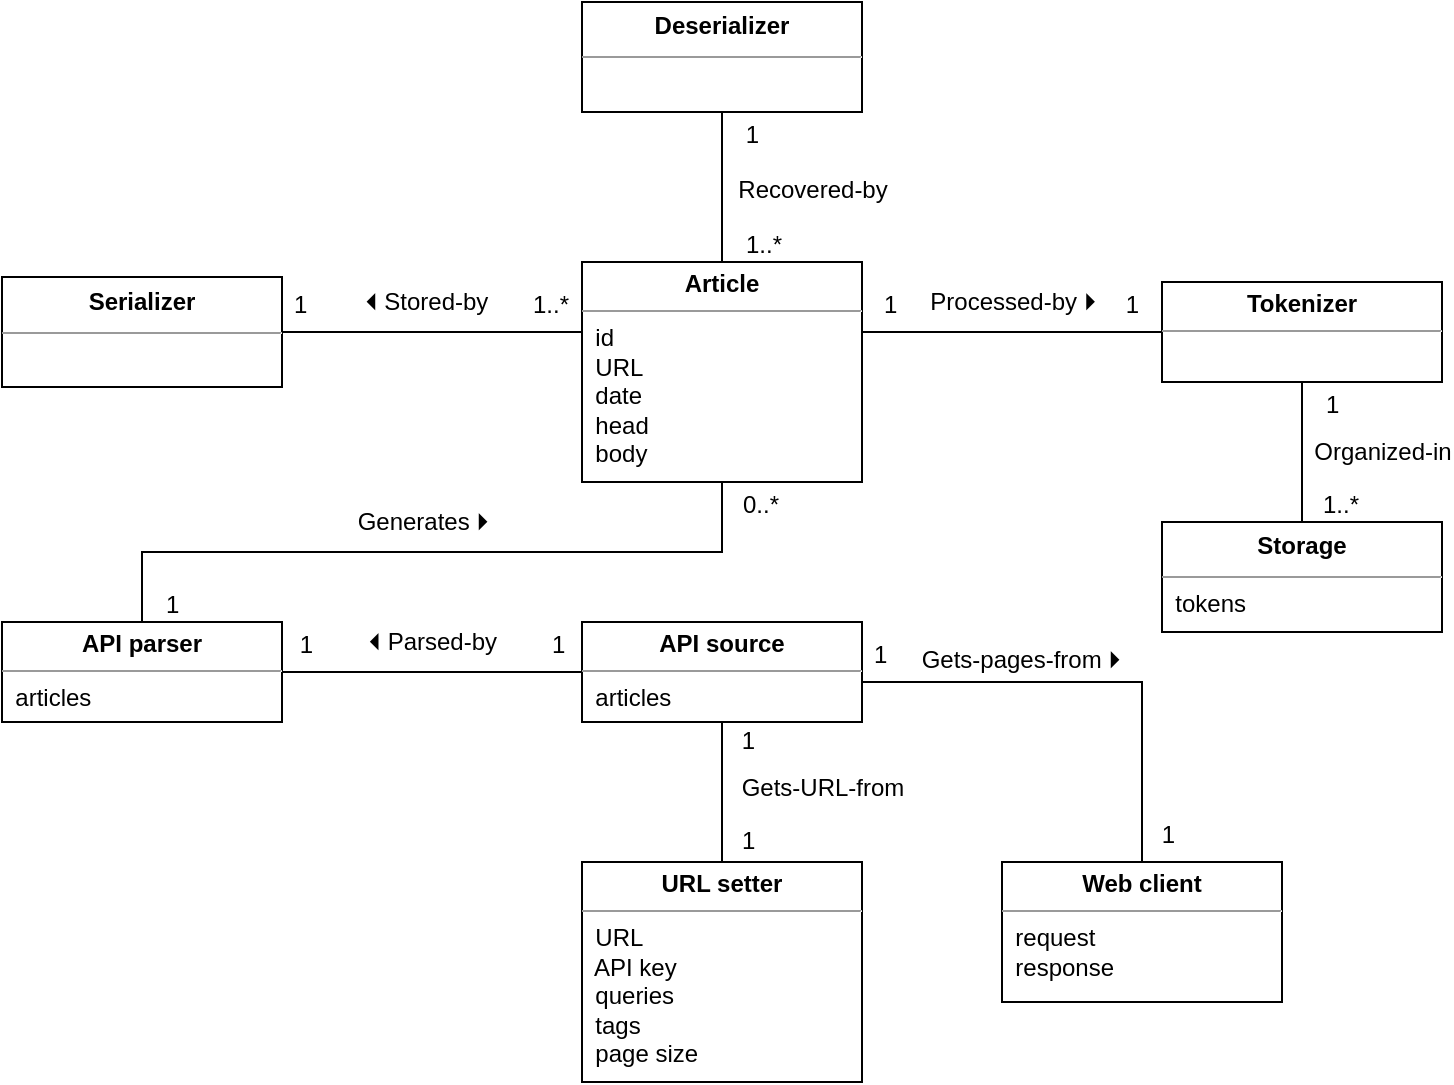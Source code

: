 <mxfile version="21.3.7" type="device">
  <diagram id="zXryU9Ss0ixBQiL7pqN2" name="API">
    <mxGraphModel dx="1026" dy="663" grid="1" gridSize="10" guides="1" tooltips="1" connect="1" arrows="1" fold="1" page="1" pageScale="1" pageWidth="1169" pageHeight="827" math="0" shadow="0">
      <root>
        <mxCell id="0" />
        <mxCell id="1" parent="0" />
        <mxCell id="TVb--6SkpUj4nBwkmtgs-1" value="&lt;p style=&quot;margin: 4px 0px 0px; text-align: center; line-height: 120%;&quot;&gt;&lt;b&gt;Article&lt;/b&gt;&lt;/p&gt;&lt;hr size=&quot;1&quot;&gt;&amp;nbsp; id&lt;br&gt;&amp;nbsp; URL&lt;br&gt;&amp;nbsp; date&lt;br&gt;&amp;nbsp; head&lt;br&gt;&amp;nbsp; body" style="verticalAlign=top;align=left;overflow=fill;fontSize=12;fontFamily=Helvetica;html=1;whiteSpace=wrap;" parent="1" vertex="1">
          <mxGeometry x="360" y="160" width="140" height="110" as="geometry" />
        </mxCell>
        <mxCell id="TVb--6SkpUj4nBwkmtgs-7" value="&lt;p style=&quot;margin: 4px 0px 0px; text-align: center; line-height: 120%;&quot;&gt;&lt;b&gt;API source&lt;/b&gt;&lt;/p&gt;&lt;hr size=&quot;1&quot;&gt;&amp;nbsp; articles" style="verticalAlign=top;align=left;overflow=fill;fontSize=12;fontFamily=Helvetica;html=1;whiteSpace=wrap;" parent="1" vertex="1">
          <mxGeometry x="360" y="340" width="140" height="50" as="geometry" />
        </mxCell>
        <mxCell id="TVb--6SkpUj4nBwkmtgs-8" value="&lt;p style=&quot;margin: 4px 0px 0px; text-align: center; line-height: 120%;&quot;&gt;&lt;b&gt;API parser&lt;/b&gt;&lt;/p&gt;&lt;hr size=&quot;1&quot;&gt;&amp;nbsp; articles" style="verticalAlign=top;align=left;overflow=fill;fontSize=12;fontFamily=Helvetica;html=1;whiteSpace=wrap;" parent="1" vertex="1">
          <mxGeometry x="70" y="340" width="140" height="50" as="geometry" />
        </mxCell>
        <mxCell id="TVb--6SkpUj4nBwkmtgs-9" value="" style="endArrow=none;shadow=0;strokeWidth=1;rounded=0;endFill=0;edgeStyle=elbowEdgeStyle;elbow=vertical;" parent="1" source="TVb--6SkpUj4nBwkmtgs-8" target="TVb--6SkpUj4nBwkmtgs-1" edge="1">
          <mxGeometry x="0.5" y="41" relative="1" as="geometry">
            <mxPoint x="555" y="390" as="sourcePoint" />
            <mxPoint x="555" y="270" as="targetPoint" />
            <mxPoint x="-40" y="32" as="offset" />
          </mxGeometry>
        </mxCell>
        <mxCell id="TVb--6SkpUj4nBwkmtgs-10" value="1" style="resizable=0;align=left;verticalAlign=bottom;labelBackgroundColor=none;fontSize=12;" parent="TVb--6SkpUj4nBwkmtgs-9" connectable="0" vertex="1">
          <mxGeometry x="-1" relative="1" as="geometry">
            <mxPoint x="10" as="offset" />
          </mxGeometry>
        </mxCell>
        <mxCell id="TVb--6SkpUj4nBwkmtgs-11" value="0..*" style="resizable=0;align=right;verticalAlign=bottom;labelBackgroundColor=none;fontSize=12;" parent="TVb--6SkpUj4nBwkmtgs-9" connectable="0" vertex="1">
          <mxGeometry x="1" relative="1" as="geometry">
            <mxPoint x="30" y="20" as="offset" />
          </mxGeometry>
        </mxCell>
        <mxCell id="TVb--6SkpUj4nBwkmtgs-12" value="Generates&amp;nbsp;⏵" style="text;html=1;resizable=0;points=[];;align=center;verticalAlign=middle;labelBackgroundColor=none;rounded=0;shadow=0;strokeWidth=1;fontSize=12;" parent="TVb--6SkpUj4nBwkmtgs-9" vertex="1" connectable="0">
          <mxGeometry x="0.5" y="49" relative="1" as="geometry">
            <mxPoint x="-95" y="34" as="offset" />
          </mxGeometry>
        </mxCell>
        <mxCell id="TVb--6SkpUj4nBwkmtgs-14" value="" style="endArrow=none;shadow=0;strokeWidth=1;rounded=0;endFill=0;edgeStyle=elbowEdgeStyle;elbow=vertical;" parent="1" source="TVb--6SkpUj4nBwkmtgs-7" target="TVb--6SkpUj4nBwkmtgs-8" edge="1">
          <mxGeometry x="0.5" y="41" relative="1" as="geometry">
            <mxPoint x="450" y="450" as="sourcePoint" />
            <mxPoint x="450" y="370" as="targetPoint" />
            <mxPoint x="-40" y="32" as="offset" />
          </mxGeometry>
        </mxCell>
        <mxCell id="TVb--6SkpUj4nBwkmtgs-15" value="1" style="resizable=0;align=left;verticalAlign=bottom;labelBackgroundColor=none;fontSize=12;" parent="TVb--6SkpUj4nBwkmtgs-14" connectable="0" vertex="1">
          <mxGeometry x="-1" relative="1" as="geometry">
            <mxPoint x="-17" y="-5" as="offset" />
          </mxGeometry>
        </mxCell>
        <mxCell id="TVb--6SkpUj4nBwkmtgs-16" value="1" style="resizable=0;align=right;verticalAlign=bottom;labelBackgroundColor=none;fontSize=12;" parent="TVb--6SkpUj4nBwkmtgs-14" connectable="0" vertex="1">
          <mxGeometry x="1" relative="1" as="geometry">
            <mxPoint x="17" y="-5" as="offset" />
          </mxGeometry>
        </mxCell>
        <mxCell id="TVb--6SkpUj4nBwkmtgs-17" value="⏴&amp;nbsp;Parsed-by" style="text;html=1;resizable=0;points=[];;align=center;verticalAlign=middle;labelBackgroundColor=none;rounded=0;shadow=0;strokeWidth=1;fontSize=12;" parent="TVb--6SkpUj4nBwkmtgs-14" vertex="1" connectable="0">
          <mxGeometry x="0.5" y="49" relative="1" as="geometry">
            <mxPoint x="37" y="-64" as="offset" />
          </mxGeometry>
        </mxCell>
        <mxCell id="TVb--6SkpUj4nBwkmtgs-18" value="&lt;p style=&quot;margin: 4px 0px 0px; text-align: center; line-height: 140%;&quot;&gt;&lt;b&gt;Serializer&lt;/b&gt;&lt;/p&gt;&lt;hr size=&quot;1&quot;&gt;&amp;nbsp;&amp;nbsp;" style="verticalAlign=top;align=left;overflow=fill;fontSize=12;fontFamily=Helvetica;html=1;whiteSpace=wrap;" parent="1" vertex="1">
          <mxGeometry x="70" y="167.5" width="140" height="55" as="geometry" />
        </mxCell>
        <mxCell id="TVb--6SkpUj4nBwkmtgs-19" value="" style="endArrow=none;shadow=0;strokeWidth=1;rounded=0;endFill=0;edgeStyle=elbowEdgeStyle;elbow=vertical;" parent="1" source="TVb--6SkpUj4nBwkmtgs-18" target="TVb--6SkpUj4nBwkmtgs-1" edge="1">
          <mxGeometry x="0.5" y="41" relative="1" as="geometry">
            <mxPoint x="160" y="270.17" as="sourcePoint" />
            <mxPoint x="320" y="270.17" as="targetPoint" />
            <mxPoint x="-40" y="32" as="offset" />
          </mxGeometry>
        </mxCell>
        <mxCell id="TVb--6SkpUj4nBwkmtgs-20" value="1" style="resizable=0;align=left;verticalAlign=bottom;labelBackgroundColor=none;fontSize=12;" parent="TVb--6SkpUj4nBwkmtgs-19" connectable="0" vertex="1">
          <mxGeometry x="-1" relative="1" as="geometry">
            <mxPoint x="4" y="-5" as="offset" />
          </mxGeometry>
        </mxCell>
        <mxCell id="TVb--6SkpUj4nBwkmtgs-21" value="1..*" style="resizable=0;align=right;verticalAlign=bottom;labelBackgroundColor=none;fontSize=12;" parent="TVb--6SkpUj4nBwkmtgs-19" connectable="0" vertex="1">
          <mxGeometry x="1" relative="1" as="geometry">
            <mxPoint x="-5" y="-5" as="offset" />
          </mxGeometry>
        </mxCell>
        <mxCell id="TVb--6SkpUj4nBwkmtgs-22" value="⏴ Stored-by" style="text;html=1;resizable=0;points=[];;align=center;verticalAlign=middle;labelBackgroundColor=none;rounded=0;shadow=0;strokeWidth=1;fontSize=12;" parent="TVb--6SkpUj4nBwkmtgs-19" vertex="1" connectable="0">
          <mxGeometry x="0.5" y="49" relative="1" as="geometry">
            <mxPoint x="-41" y="34" as="offset" />
          </mxGeometry>
        </mxCell>
        <mxCell id="TVb--6SkpUj4nBwkmtgs-23" value="&lt;p style=&quot;margin: 4px 0px 0px; text-align: center; line-height: 140%;&quot;&gt;&lt;b&gt;Deserializer&lt;/b&gt;&lt;/p&gt;&lt;hr size=&quot;1&quot;&gt;&amp;nbsp;&amp;nbsp;" style="verticalAlign=top;align=left;overflow=fill;fontSize=12;fontFamily=Helvetica;html=1;whiteSpace=wrap;" parent="1" vertex="1">
          <mxGeometry x="360" y="30" width="140" height="55" as="geometry" />
        </mxCell>
        <mxCell id="TVb--6SkpUj4nBwkmtgs-24" value="" style="endArrow=none;shadow=0;strokeWidth=1;rounded=0;endFill=0;edgeStyle=elbowEdgeStyle;elbow=vertical;" parent="1" source="TVb--6SkpUj4nBwkmtgs-1" target="TVb--6SkpUj4nBwkmtgs-23" edge="1">
          <mxGeometry x="0.5" y="41" relative="1" as="geometry">
            <mxPoint x="530" y="300" as="sourcePoint" />
            <mxPoint x="530" y="220" as="targetPoint" />
            <mxPoint x="-40" y="32" as="offset" />
          </mxGeometry>
        </mxCell>
        <mxCell id="TVb--6SkpUj4nBwkmtgs-25" value="1..*" style="resizable=0;align=left;verticalAlign=bottom;labelBackgroundColor=none;fontSize=12;" parent="TVb--6SkpUj4nBwkmtgs-24" connectable="0" vertex="1">
          <mxGeometry x="-1" relative="1" as="geometry">
            <mxPoint x="10" as="offset" />
          </mxGeometry>
        </mxCell>
        <mxCell id="TVb--6SkpUj4nBwkmtgs-26" value="1" style="resizable=0;align=right;verticalAlign=bottom;labelBackgroundColor=none;fontSize=12;" parent="TVb--6SkpUj4nBwkmtgs-24" connectable="0" vertex="1">
          <mxGeometry x="1" relative="1" as="geometry">
            <mxPoint x="20" y="20" as="offset" />
          </mxGeometry>
        </mxCell>
        <mxCell id="TVb--6SkpUj4nBwkmtgs-27" value="Recovered-by" style="text;html=1;resizable=0;points=[];;align=center;verticalAlign=middle;labelBackgroundColor=none;rounded=0;shadow=0;strokeWidth=1;fontSize=12;" parent="TVb--6SkpUj4nBwkmtgs-24" vertex="1" connectable="0">
          <mxGeometry x="0.5" y="49" relative="1" as="geometry">
            <mxPoint x="94" y="20" as="offset" />
          </mxGeometry>
        </mxCell>
        <mxCell id="_BF_lIdjMNWHtdHu7YYb-1" value="&lt;p style=&quot;margin: 4px 0px 0px; text-align: center; line-height: 120%;&quot;&gt;&lt;b&gt;Web client&lt;/b&gt;&lt;/p&gt;&lt;hr size=&quot;1&quot;&gt;&amp;nbsp; request&lt;br&gt;&amp;nbsp; response" style="verticalAlign=top;align=left;overflow=fill;fontSize=12;fontFamily=Helvetica;html=1;whiteSpace=wrap;" parent="1" vertex="1">
          <mxGeometry x="570" y="460" width="140" height="70" as="geometry" />
        </mxCell>
        <mxCell id="_BF_lIdjMNWHtdHu7YYb-2" value="" style="endArrow=none;shadow=0;strokeWidth=1;rounded=0;endFill=0;edgeStyle=elbowEdgeStyle;elbow=vertical;" parent="1" source="TVb--6SkpUj4nBwkmtgs-7" target="_BF_lIdjMNWHtdHu7YYb-1" edge="1">
          <mxGeometry x="0.5" y="41" relative="1" as="geometry">
            <mxPoint x="510" y="205" as="sourcePoint" />
            <mxPoint x="650" y="205" as="targetPoint" />
            <mxPoint x="-40" y="32" as="offset" />
            <Array as="points">
              <mxPoint x="640" y="370" />
              <mxPoint x="630" y="370" />
              <mxPoint x="650" y="370" />
              <mxPoint x="580" y="370" />
            </Array>
          </mxGeometry>
        </mxCell>
        <mxCell id="_BF_lIdjMNWHtdHu7YYb-3" value="1" style="resizable=0;align=left;verticalAlign=bottom;labelBackgroundColor=none;fontSize=12;" parent="_BF_lIdjMNWHtdHu7YYb-2" connectable="0" vertex="1">
          <mxGeometry x="-1" relative="1" as="geometry">
            <mxPoint x="4" y="-5" as="offset" />
          </mxGeometry>
        </mxCell>
        <mxCell id="_BF_lIdjMNWHtdHu7YYb-4" value="1" style="resizable=0;align=right;verticalAlign=bottom;labelBackgroundColor=none;fontSize=12;" parent="_BF_lIdjMNWHtdHu7YYb-2" connectable="0" vertex="1">
          <mxGeometry x="1" relative="1" as="geometry">
            <mxPoint x="18" y="-5" as="offset" />
          </mxGeometry>
        </mxCell>
        <mxCell id="_BF_lIdjMNWHtdHu7YYb-5" value="Gets-pages-from ⏵" style="text;html=1;resizable=0;points=[];;align=center;verticalAlign=middle;labelBackgroundColor=none;rounded=0;shadow=0;strokeWidth=1;fontSize=12;" parent="_BF_lIdjMNWHtdHu7YYb-2" vertex="1" connectable="0">
          <mxGeometry x="0.5" y="49" relative="1" as="geometry">
            <mxPoint x="-110" y="-44" as="offset" />
          </mxGeometry>
        </mxCell>
        <mxCell id="R9hbl4w4Qf_KBuC6zPYW-1" value="&lt;p style=&quot;margin: 4px 0px 0px; text-align: center; line-height: 120%;&quot;&gt;&lt;b&gt;URL setter&lt;/b&gt;&lt;/p&gt;&lt;hr size=&quot;1&quot;&gt;&amp;nbsp; URL&lt;br&gt;&amp;nbsp; API key&lt;br&gt;&amp;nbsp; queries&lt;br&gt;&amp;nbsp; tags&lt;br&gt;&amp;nbsp; page size&lt;span style=&quot;white-space: pre;&quot;&gt;&#x9;&lt;/span&gt;" style="verticalAlign=top;align=left;overflow=fill;fontSize=12;fontFamily=Helvetica;html=1;whiteSpace=wrap;" parent="1" vertex="1">
          <mxGeometry x="360" y="460" width="140" height="110" as="geometry" />
        </mxCell>
        <mxCell id="R9hbl4w4Qf_KBuC6zPYW-2" value="" style="endArrow=none;shadow=0;strokeWidth=1;rounded=0;endFill=0;edgeStyle=elbowEdgeStyle;elbow=vertical;" parent="1" source="R9hbl4w4Qf_KBuC6zPYW-1" target="TVb--6SkpUj4nBwkmtgs-7" edge="1">
          <mxGeometry x="0.5" y="41" relative="1" as="geometry">
            <mxPoint x="540" y="630" as="sourcePoint" />
            <mxPoint x="540" y="550" as="targetPoint" />
            <mxPoint x="-40" y="32" as="offset" />
          </mxGeometry>
        </mxCell>
        <mxCell id="R9hbl4w4Qf_KBuC6zPYW-3" value="1" style="resizable=0;align=left;verticalAlign=bottom;labelBackgroundColor=none;fontSize=12;" parent="R9hbl4w4Qf_KBuC6zPYW-2" connectable="0" vertex="1">
          <mxGeometry x="-1" relative="1" as="geometry">
            <mxPoint x="8" y="-2" as="offset" />
          </mxGeometry>
        </mxCell>
        <mxCell id="R9hbl4w4Qf_KBuC6zPYW-4" value="1" style="resizable=0;align=right;verticalAlign=bottom;labelBackgroundColor=none;fontSize=12;" parent="R9hbl4w4Qf_KBuC6zPYW-2" connectable="0" vertex="1">
          <mxGeometry x="1" relative="1" as="geometry">
            <mxPoint x="18" y="18" as="offset" />
          </mxGeometry>
        </mxCell>
        <mxCell id="R9hbl4w4Qf_KBuC6zPYW-5" value="Gets-URL-from" style="text;html=1;resizable=0;points=[];;align=center;verticalAlign=middle;labelBackgroundColor=none;rounded=0;shadow=0;strokeWidth=1;fontSize=12;" parent="R9hbl4w4Qf_KBuC6zPYW-2" vertex="1" connectable="0">
          <mxGeometry x="0.5" y="49" relative="1" as="geometry">
            <mxPoint x="99" y="15" as="offset" />
          </mxGeometry>
        </mxCell>
        <mxCell id="n9R_a3ECF8lbJZXGguqK-1" value="&lt;p style=&quot;margin: 4px 0px 0px; text-align: center; line-height: 140%;&quot;&gt;&lt;b&gt;Storage&lt;/b&gt;&lt;/p&gt;&lt;hr size=&quot;1&quot;&gt;&amp;nbsp; tokens" style="verticalAlign=top;align=left;overflow=fill;fontSize=12;fontFamily=Helvetica;html=1;whiteSpace=wrap;" parent="1" vertex="1">
          <mxGeometry x="650" y="290" width="140" height="55" as="geometry" />
        </mxCell>
        <mxCell id="n9R_a3ECF8lbJZXGguqK-2" value="" style="endArrow=none;shadow=0;strokeWidth=1;rounded=0;endFill=0;edgeStyle=elbowEdgeStyle;elbow=vertical;" parent="1" source="n9R_a3ECF8lbJZXGguqK-6" target="n9R_a3ECF8lbJZXGguqK-1" edge="1">
          <mxGeometry x="0.5" y="41" relative="1" as="geometry">
            <mxPoint x="690" y="230" as="sourcePoint" />
            <mxPoint x="640" y="195" as="targetPoint" />
            <mxPoint x="-40" y="32" as="offset" />
          </mxGeometry>
        </mxCell>
        <mxCell id="n9R_a3ECF8lbJZXGguqK-3" value="1" style="resizable=0;align=left;verticalAlign=bottom;labelBackgroundColor=none;fontSize=12;" parent="n9R_a3ECF8lbJZXGguqK-2" connectable="0" vertex="1">
          <mxGeometry x="-1" relative="1" as="geometry">
            <mxPoint x="10" y="20" as="offset" />
          </mxGeometry>
        </mxCell>
        <mxCell id="n9R_a3ECF8lbJZXGguqK-4" value="1..*" style="resizable=0;align=right;verticalAlign=bottom;labelBackgroundColor=none;fontSize=12;" parent="n9R_a3ECF8lbJZXGguqK-2" connectable="0" vertex="1">
          <mxGeometry x="1" relative="1" as="geometry">
            <mxPoint x="30" as="offset" />
          </mxGeometry>
        </mxCell>
        <mxCell id="n9R_a3ECF8lbJZXGguqK-5" value="Organized-in" style="text;html=1;resizable=0;points=[];;align=center;verticalAlign=middle;labelBackgroundColor=none;rounded=0;shadow=0;strokeWidth=1;fontSize=12;" parent="n9R_a3ECF8lbJZXGguqK-2" vertex="1" connectable="0">
          <mxGeometry x="0.5" y="49" relative="1" as="geometry">
            <mxPoint x="-9" y="-18" as="offset" />
          </mxGeometry>
        </mxCell>
        <mxCell id="n9R_a3ECF8lbJZXGguqK-6" value="&lt;p style=&quot;margin: 4px 0px 0px; text-align: center; line-height: 120%;&quot;&gt;&lt;b&gt;Tokenizer&lt;/b&gt;&lt;/p&gt;&lt;hr size=&quot;1&quot;&gt;&amp;nbsp;&amp;nbsp;" style="verticalAlign=top;align=left;overflow=fill;fontSize=12;fontFamily=Helvetica;html=1;whiteSpace=wrap;" parent="1" vertex="1">
          <mxGeometry x="650" y="170" width="140" height="50" as="geometry" />
        </mxCell>
        <mxCell id="n9R_a3ECF8lbJZXGguqK-7" value="" style="endArrow=none;shadow=0;strokeWidth=1;rounded=0;endFill=0;edgeStyle=elbowEdgeStyle;elbow=vertical;" parent="1" source="TVb--6SkpUj4nBwkmtgs-1" target="n9R_a3ECF8lbJZXGguqK-6" edge="1">
          <mxGeometry x="0.5" y="41" relative="1" as="geometry">
            <mxPoint x="500" y="195" as="sourcePoint" />
            <mxPoint x="450" y="240" as="targetPoint" />
            <mxPoint x="-40" y="32" as="offset" />
          </mxGeometry>
        </mxCell>
        <mxCell id="n9R_a3ECF8lbJZXGguqK-8" value="1" style="resizable=0;align=left;verticalAlign=bottom;labelBackgroundColor=none;fontSize=12;" parent="n9R_a3ECF8lbJZXGguqK-7" connectable="0" vertex="1">
          <mxGeometry x="-1" relative="1" as="geometry">
            <mxPoint x="9" y="-5" as="offset" />
          </mxGeometry>
        </mxCell>
        <mxCell id="n9R_a3ECF8lbJZXGguqK-9" value="1" style="resizable=0;align=right;verticalAlign=bottom;labelBackgroundColor=none;fontSize=12;" parent="n9R_a3ECF8lbJZXGguqK-7" connectable="0" vertex="1">
          <mxGeometry x="1" relative="1" as="geometry">
            <mxPoint x="-10" y="-5" as="offset" />
          </mxGeometry>
        </mxCell>
        <mxCell id="n9R_a3ECF8lbJZXGguqK-10" value="Processed-by&amp;nbsp;⏵" style="text;html=1;resizable=0;points=[];;align=center;verticalAlign=middle;labelBackgroundColor=none;rounded=0;shadow=0;strokeWidth=1;fontSize=12;" parent="n9R_a3ECF8lbJZXGguqK-7" vertex="1" connectable="0">
          <mxGeometry x="0.5" y="49" relative="1" as="geometry">
            <mxPoint x="-38" y="34" as="offset" />
          </mxGeometry>
        </mxCell>
      </root>
    </mxGraphModel>
  </diagram>
</mxfile>
